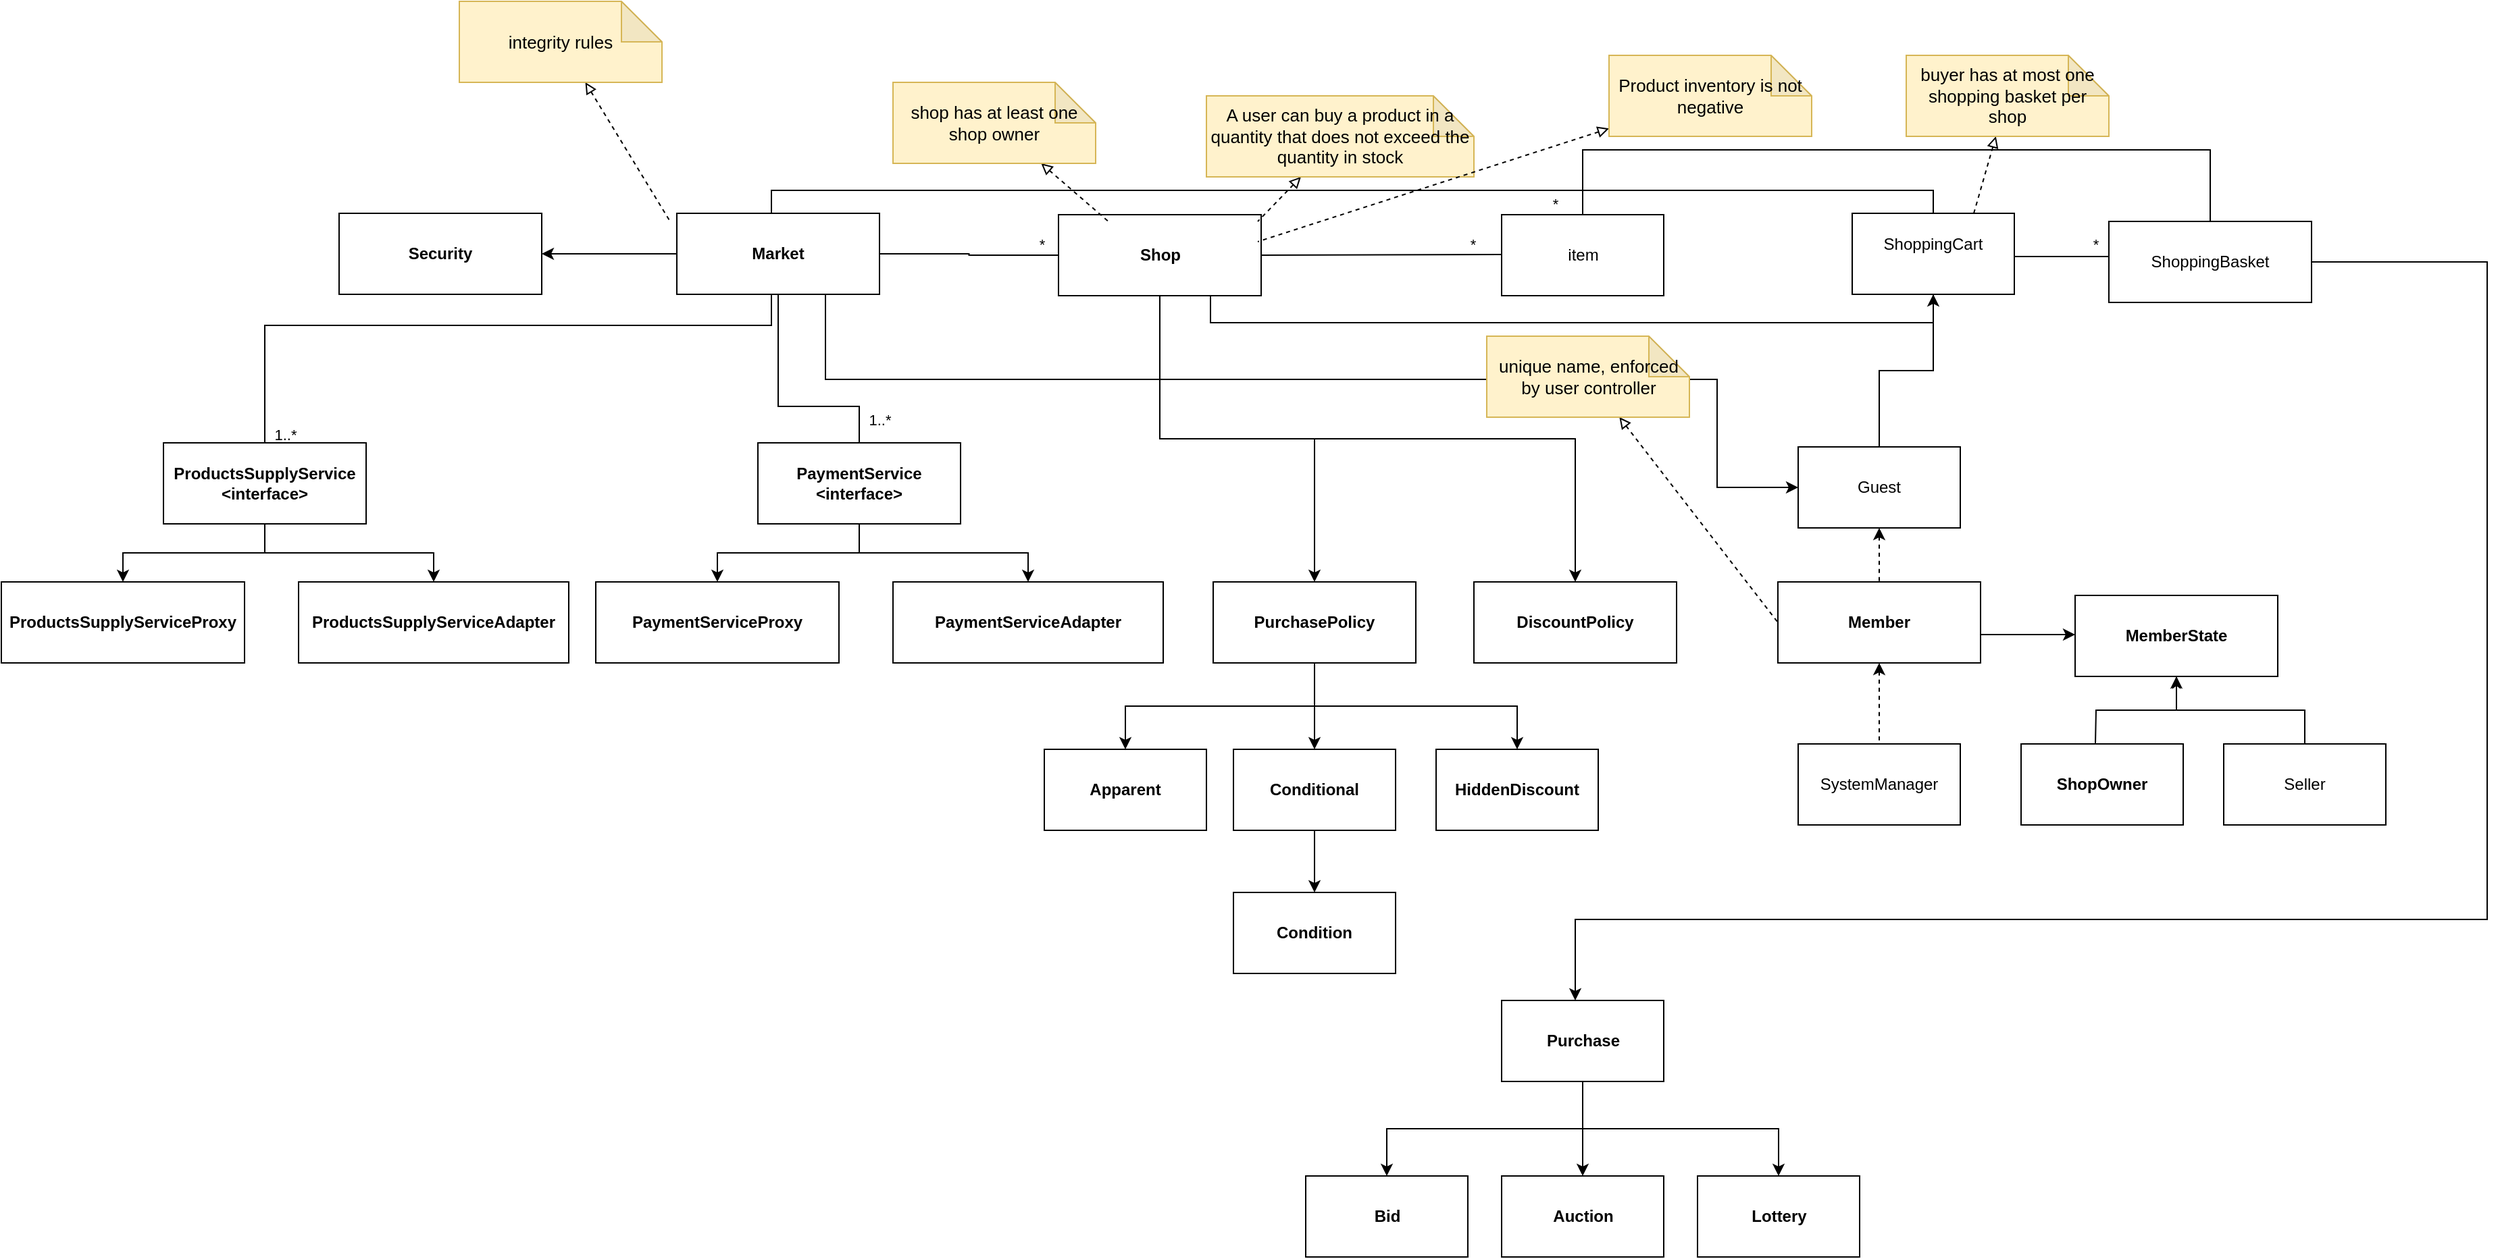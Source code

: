<mxfile version="18.0.1" type="device"><diagram id="ILf7Ryxjf1LyXg-0xfTQ" name="Page-1"><mxGraphModel dx="3298" dy="1597" grid="1" gridSize="10" guides="1" tooltips="1" connect="1" arrows="1" fold="1" page="1" pageScale="1" pageWidth="1169" pageHeight="827" math="0" shadow="0"><root><mxCell id="0"/><mxCell id="1" parent="0"/><mxCell id="zZ04MCCnHrwpb3KBMDZk-1" style="edgeStyle=orthogonalEdgeStyle;rounded=0;orthogonalLoop=1;jettySize=auto;html=1;exitX=0.5;exitY=0;exitDx=0;exitDy=0;entryX=0.5;entryY=0;entryDx=0;entryDy=0;endArrow=none;endFill=0;" parent="1" source="zZ04MCCnHrwpb3KBMDZk-151" target="zZ04MCCnHrwpb3KBMDZk-133" edge="1"><mxGeometry relative="1" as="geometry"><mxPoint x="210.0" y="100" as="sourcePoint"/><mxPoint x="1050" y="80" as="targetPoint"/><Array as="points"><mxPoint x="210" y="87"/><mxPoint x="210" y="70"/><mxPoint x="1070" y="70"/></Array></mxGeometry></mxCell><mxCell id="zZ04MCCnHrwpb3KBMDZk-2" value="1..*" style="edgeStyle=orthogonalEdgeStyle;rounded=0;orthogonalLoop=1;jettySize=auto;html=1;entryX=0.5;entryY=0;entryDx=0;entryDy=0;endArrow=none;endFill=0;" parent="1" target="zZ04MCCnHrwpb3KBMDZk-154" edge="1"><mxGeometry x="0.972" y="15" relative="1" as="geometry"><mxPoint x="210.0" y="140" as="sourcePoint"/><mxPoint x="80.0" y="240" as="targetPoint"/><Array as="points"><mxPoint x="210" y="170"/><mxPoint x="-165" y="170"/></Array><mxPoint y="1" as="offset"/></mxGeometry></mxCell><mxCell id="zZ04MCCnHrwpb3KBMDZk-148" style="edgeStyle=orthogonalEdgeStyle;rounded=0;orthogonalLoop=1;jettySize=auto;html=1;entryX=0;entryY=0.5;entryDx=0;entryDy=0;" parent="1" source="zZ04MCCnHrwpb3KBMDZk-151" target="zZ04MCCnHrwpb3KBMDZk-134" edge="1"><mxGeometry relative="1" as="geometry"><mxPoint x="250" y="170" as="sourcePoint"/><Array as="points"><mxPoint x="250" y="210"/><mxPoint x="910" y="210"/><mxPoint x="910" y="290"/></Array></mxGeometry></mxCell><mxCell id="zZ04MCCnHrwpb3KBMDZk-6" style="edgeStyle=orthogonalEdgeStyle;rounded=0;orthogonalLoop=1;jettySize=auto;html=1;entryX=0.5;entryY=0;entryDx=0;entryDy=0;exitX=0.5;exitY=1;exitDx=0;exitDy=0;" parent="1" source="zZ04MCCnHrwpb3KBMDZk-152" target="zZ04MCCnHrwpb3KBMDZk-147" edge="1"><mxGeometry relative="1" as="geometry"><mxPoint x="502.5" y="134" as="sourcePoint"/><mxPoint x="440.0" y="360" as="targetPoint"/></mxGeometry></mxCell><mxCell id="zZ04MCCnHrwpb3KBMDZk-18" style="edgeStyle=orthogonalEdgeStyle;rounded=0;orthogonalLoop=1;jettySize=auto;html=1;entryX=0.5;entryY=0;entryDx=0;entryDy=0;startArrow=classic;startFill=1;endArrow=none;endFill=0;" parent="1" source="zZ04MCCnHrwpb3KBMDZk-133" target="zZ04MCCnHrwpb3KBMDZk-134" edge="1"><mxGeometry relative="1" as="geometry"><mxPoint x="1050" y="166" as="sourcePoint"/><mxPoint x="1050" y="240" as="targetPoint"/></mxGeometry></mxCell><mxCell id="zZ04MCCnHrwpb3KBMDZk-70" style="edgeStyle=orthogonalEdgeStyle;rounded=0;orthogonalLoop=1;jettySize=auto;html=1;startArrow=classic;startFill=1;endArrow=none;endFill=0;" parent="1" source="zZ04MCCnHrwpb3KBMDZk-137" target="zZ04MCCnHrwpb3KBMDZk-140" edge="1"><mxGeometry relative="1" as="geometry"><mxPoint x="1255" y="446.0" as="sourcePoint"/><mxPoint x="1340" y="480.0" as="targetPoint"/></mxGeometry></mxCell><mxCell id="zZ04MCCnHrwpb3KBMDZk-75" style="edgeStyle=orthogonalEdgeStyle;rounded=0;orthogonalLoop=1;jettySize=auto;html=1;exitX=1;exitY=0.5;exitDx=0;exitDy=0;startArrow=none;startFill=0;endArrow=classic;endFill=1;" parent="1" edge="1"><mxGeometry relative="1" as="geometry"><mxPoint x="1105" y="399" as="sourcePoint"/><mxPoint x="1175" y="399" as="targetPoint"/></mxGeometry></mxCell><mxCell id="zZ04MCCnHrwpb3KBMDZk-111" style="edgeStyle=orthogonalEdgeStyle;rounded=0;orthogonalLoop=1;jettySize=auto;html=1;exitX=1;exitY=0.5;exitDx=0;exitDy=0;" parent="1" source="zZ04MCCnHrwpb3KBMDZk-135" target="zZ04MCCnHrwpb3KBMDZk-175" edge="1"><mxGeometry relative="1" as="geometry"><Array as="points"><mxPoint x="1480" y="123"/><mxPoint x="1480" y="610"/><mxPoint x="805" y="610"/></Array><mxPoint x="1360" y="123.0" as="sourcePoint"/><mxPoint x="805.0" y="664" as="targetPoint"/></mxGeometry></mxCell><mxCell id="zZ04MCCnHrwpb3KBMDZk-116" value="*" style="edgeStyle=orthogonalEdgeStyle;rounded=0;orthogonalLoop=1;jettySize=auto;html=1;exitX=1;exitY=0.5;exitDx=0;exitDy=0;entryX=0;entryY=0.5;entryDx=0;entryDy=0;endArrow=none;endFill=0;" parent="1" edge="1"><mxGeometry x="0.714" y="9" relative="1" as="geometry"><mxPoint x="1130" y="119" as="sourcePoint"/><mxPoint x="1200" y="119" as="targetPoint"/><mxPoint as="offset"/></mxGeometry></mxCell><mxCell id="zZ04MCCnHrwpb3KBMDZk-132" value="item" style="rounded=0;whiteSpace=wrap;html=1;" parent="1" vertex="1"><mxGeometry x="750.5" y="88" width="120" height="60" as="geometry"/></mxCell><mxCell id="Y5YpXc5_QtP8buQm_4Qs-2" style="edgeStyle=orthogonalEdgeStyle;rounded=0;orthogonalLoop=1;jettySize=auto;html=1;entryX=0.75;entryY=1;entryDx=0;entryDy=0;endArrow=none;endFill=0;" edge="1" parent="1" source="zZ04MCCnHrwpb3KBMDZk-133" target="zZ04MCCnHrwpb3KBMDZk-152"><mxGeometry relative="1" as="geometry"><Array as="points"><mxPoint x="1070" y="168"/><mxPoint x="535" y="168"/></Array></mxGeometry></mxCell><mxCell id="zZ04MCCnHrwpb3KBMDZk-133" value="ShoppingCart&lt;div style=&quot;padding: 0px ; margin: 0px&quot;&gt;&lt;br style=&quot;padding: 0px ; margin: 0px ; font-weight: 700&quot;&gt;&lt;/div&gt;" style="rounded=0;whiteSpace=wrap;html=1;" parent="1" vertex="1"><mxGeometry x="1010" y="87" width="120" height="60" as="geometry"/></mxCell><mxCell id="zZ04MCCnHrwpb3KBMDZk-183" style="edgeStyle=orthogonalEdgeStyle;rounded=0;orthogonalLoop=1;jettySize=auto;html=1;exitX=0.5;exitY=1;exitDx=0;exitDy=0;entryX=0.5;entryY=0;entryDx=0;entryDy=0;startArrow=classic;startFill=1;endArrow=none;endFill=0;dashed=1;" parent="1" source="zZ04MCCnHrwpb3KBMDZk-134" target="zZ04MCCnHrwpb3KBMDZk-136" edge="1"><mxGeometry relative="1" as="geometry"/></mxCell><mxCell id="zZ04MCCnHrwpb3KBMDZk-134" value="Guest" style="rounded=0;whiteSpace=wrap;html=1;" parent="1" vertex="1"><mxGeometry x="970" y="260" width="120" height="60" as="geometry"/></mxCell><mxCell id="Y5YpXc5_QtP8buQm_4Qs-1" value="*" style="edgeStyle=orthogonalEdgeStyle;rounded=0;orthogonalLoop=1;jettySize=auto;html=1;entryX=0.5;entryY=0;entryDx=0;entryDy=0;endArrow=none;endFill=0;" edge="1" parent="1" source="zZ04MCCnHrwpb3KBMDZk-135" target="zZ04MCCnHrwpb3KBMDZk-132"><mxGeometry x="0.972" y="-21" relative="1" as="geometry"><Array as="points"><mxPoint x="1275" y="40"/><mxPoint x="811" y="40"/></Array><mxPoint as="offset"/></mxGeometry></mxCell><mxCell id="zZ04MCCnHrwpb3KBMDZk-135" value="ShoppingBasket" style="rounded=0;whiteSpace=wrap;html=1;" parent="1" vertex="1"><mxGeometry x="1200" y="93" width="150" height="60" as="geometry"/></mxCell><mxCell id="zZ04MCCnHrwpb3KBMDZk-145" style="edgeStyle=orthogonalEdgeStyle;rounded=0;orthogonalLoop=1;jettySize=auto;html=1;exitX=0.5;exitY=1;exitDx=0;exitDy=0;entryX=0.5;entryY=0;entryDx=0;entryDy=0;startArrow=classic;startFill=1;endArrow=none;endFill=0;dashed=1;" parent="1" source="zZ04MCCnHrwpb3KBMDZk-136" target="zZ04MCCnHrwpb3KBMDZk-142" edge="1"><mxGeometry relative="1" as="geometry"/></mxCell><mxCell id="zZ04MCCnHrwpb3KBMDZk-136" value="&lt;span style=&quot;font-weight: 700&quot;&gt;Member&lt;/span&gt;" style="rounded=0;whiteSpace=wrap;html=1;" parent="1" vertex="1"><mxGeometry x="955" y="360" width="150" height="60" as="geometry"/></mxCell><mxCell id="zZ04MCCnHrwpb3KBMDZk-139" style="edgeStyle=orthogonalEdgeStyle;rounded=0;orthogonalLoop=1;jettySize=auto;html=1;startArrow=classicThin;startFill=1;endArrow=none;endFill=0;" parent="1" source="zZ04MCCnHrwpb3KBMDZk-137" edge="1"><mxGeometry relative="1" as="geometry"><mxPoint x="1190" y="480.0" as="targetPoint"/></mxGeometry></mxCell><mxCell id="zZ04MCCnHrwpb3KBMDZk-137" value="&lt;span style=&quot;font-weight: 700&quot;&gt;MemberState&lt;/span&gt;" style="rounded=0;whiteSpace=wrap;html=1;" parent="1" vertex="1"><mxGeometry x="1175" y="370" width="150" height="60" as="geometry"/></mxCell><mxCell id="zZ04MCCnHrwpb3KBMDZk-140" value="Seller" style="rounded=0;whiteSpace=wrap;html=1;" parent="1" vertex="1"><mxGeometry x="1285" y="480" width="120" height="60" as="geometry"/></mxCell><mxCell id="zZ04MCCnHrwpb3KBMDZk-141" value="&lt;span style=&quot;font-weight: 700&quot;&gt;ShopOwner&lt;/span&gt;" style="rounded=0;whiteSpace=wrap;html=1;" parent="1" vertex="1"><mxGeometry x="1135" y="480" width="120" height="60" as="geometry"/></mxCell><mxCell id="zZ04MCCnHrwpb3KBMDZk-142" value="SystemManager" style="rounded=0;whiteSpace=wrap;html=1;" parent="1" vertex="1"><mxGeometry x="970" y="480" width="120" height="60" as="geometry"/></mxCell><mxCell id="zZ04MCCnHrwpb3KBMDZk-146" value="&lt;span style=&quot;font-weight: 700&quot;&gt;DiscountPolicy&lt;/span&gt;" style="rounded=0;whiteSpace=wrap;html=1;" parent="1" vertex="1"><mxGeometry x="730" y="360" width="150" height="60" as="geometry"/></mxCell><mxCell id="zZ04MCCnHrwpb3KBMDZk-170" style="edgeStyle=orthogonalEdgeStyle;rounded=0;orthogonalLoop=1;jettySize=auto;html=1;exitX=0.5;exitY=1;exitDx=0;exitDy=0;" parent="1" source="zZ04MCCnHrwpb3KBMDZk-147" target="zZ04MCCnHrwpb3KBMDZk-167" edge="1"><mxGeometry relative="1" as="geometry"/></mxCell><mxCell id="zZ04MCCnHrwpb3KBMDZk-171" style="edgeStyle=orthogonalEdgeStyle;rounded=0;orthogonalLoop=1;jettySize=auto;html=1;exitX=0.5;exitY=1;exitDx=0;exitDy=0;entryX=0.5;entryY=0;entryDx=0;entryDy=0;" parent="1" source="zZ04MCCnHrwpb3KBMDZk-147" target="zZ04MCCnHrwpb3KBMDZk-168" edge="1"><mxGeometry relative="1" as="geometry"/></mxCell><mxCell id="zZ04MCCnHrwpb3KBMDZk-172" style="edgeStyle=orthogonalEdgeStyle;rounded=0;orthogonalLoop=1;jettySize=auto;html=1;exitX=0.5;exitY=1;exitDx=0;exitDy=0;" parent="1" source="zZ04MCCnHrwpb3KBMDZk-147" target="zZ04MCCnHrwpb3KBMDZk-169" edge="1"><mxGeometry relative="1" as="geometry"/></mxCell><mxCell id="zZ04MCCnHrwpb3KBMDZk-147" value="&lt;span style=&quot;font-weight: 700&quot;&gt;PurchasePolicy&lt;/span&gt;" style="rounded=0;whiteSpace=wrap;html=1;" parent="1" vertex="1"><mxGeometry x="537" y="360" width="150" height="60" as="geometry"/></mxCell><mxCell id="zZ04MCCnHrwpb3KBMDZk-150" value="&lt;span style=&quot;font-weight: 700&quot;&gt;Security&lt;/span&gt;" style="rounded=0;whiteSpace=wrap;html=1;" parent="1" vertex="1"><mxGeometry x="-110" y="87" width="150" height="60" as="geometry"/></mxCell><mxCell id="zZ04MCCnHrwpb3KBMDZk-164" value="1..*" style="edgeStyle=orthogonalEdgeStyle;rounded=0;orthogonalLoop=1;jettySize=auto;html=1;exitX=0.5;exitY=1;exitDx=0;exitDy=0;endArrow=none;endFill=0;" parent="1" source="zZ04MCCnHrwpb3KBMDZk-151" target="zZ04MCCnHrwpb3KBMDZk-161" edge="1"><mxGeometry x="0.8" y="15" relative="1" as="geometry"><Array as="points"><mxPoint x="215" y="230"/><mxPoint x="275" y="230"/></Array><mxPoint as="offset"/></mxGeometry></mxCell><mxCell id="zZ04MCCnHrwpb3KBMDZk-165" style="edgeStyle=orthogonalEdgeStyle;rounded=0;orthogonalLoop=1;jettySize=auto;html=1;exitX=0;exitY=0.5;exitDx=0;exitDy=0;entryX=1;entryY=0.5;entryDx=0;entryDy=0;" parent="1" source="zZ04MCCnHrwpb3KBMDZk-151" target="zZ04MCCnHrwpb3KBMDZk-150" edge="1"><mxGeometry relative="1" as="geometry"/></mxCell><mxCell id="lVCB9pHkhFaB6lwGsA79-1" value="*" style="edgeStyle=orthogonalEdgeStyle;rounded=0;orthogonalLoop=1;jettySize=auto;html=1;exitX=1;exitY=0.5;exitDx=0;exitDy=0;entryX=0;entryY=0.5;entryDx=0;entryDy=0;endArrow=none;endFill=0;" parent="1" source="zZ04MCCnHrwpb3KBMDZk-151" target="zZ04MCCnHrwpb3KBMDZk-152" edge="1"><mxGeometry x="0.813" y="8" relative="1" as="geometry"><mxPoint as="offset"/></mxGeometry></mxCell><mxCell id="zZ04MCCnHrwpb3KBMDZk-151" value="&lt;span style=&quot;font-weight: 700&quot;&gt;Market&lt;/span&gt;" style="rounded=0;whiteSpace=wrap;html=1;" parent="1" vertex="1"><mxGeometry x="140" y="87" width="150" height="60" as="geometry"/></mxCell><mxCell id="zZ04MCCnHrwpb3KBMDZk-153" value="*" style="edgeStyle=orthogonalEdgeStyle;rounded=0;orthogonalLoop=1;jettySize=auto;html=1;exitX=1;exitY=0.5;exitDx=0;exitDy=0;endArrow=none;endFill=0;" parent="1" source="zZ04MCCnHrwpb3KBMDZk-152" edge="1"><mxGeometry x="0.776" y="8" relative="1" as="geometry"><mxPoint x="750.0" y="117.5" as="targetPoint"/><mxPoint x="-1" as="offset"/></mxGeometry></mxCell><mxCell id="zZ04MCCnHrwpb3KBMDZk-166" style="edgeStyle=orthogonalEdgeStyle;rounded=0;orthogonalLoop=1;jettySize=auto;html=1;exitX=0.5;exitY=1;exitDx=0;exitDy=0;entryX=0.5;entryY=0;entryDx=0;entryDy=0;" parent="1" source="zZ04MCCnHrwpb3KBMDZk-152" target="zZ04MCCnHrwpb3KBMDZk-146" edge="1"><mxGeometry relative="1" as="geometry"/></mxCell><mxCell id="zZ04MCCnHrwpb3KBMDZk-152" value="&lt;span style=&quot;font-weight: 700&quot;&gt;Shop&lt;/span&gt;" style="rounded=0;whiteSpace=wrap;html=1;" parent="1" vertex="1"><mxGeometry x="422.5" y="88" width="150" height="60" as="geometry"/></mxCell><mxCell id="zZ04MCCnHrwpb3KBMDZk-157" style="edgeStyle=orthogonalEdgeStyle;rounded=0;orthogonalLoop=1;jettySize=auto;html=1;exitX=0.5;exitY=1;exitDx=0;exitDy=0;" parent="1" source="zZ04MCCnHrwpb3KBMDZk-154" target="zZ04MCCnHrwpb3KBMDZk-155" edge="1"><mxGeometry relative="1" as="geometry"/></mxCell><mxCell id="zZ04MCCnHrwpb3KBMDZk-158" style="edgeStyle=orthogonalEdgeStyle;rounded=0;orthogonalLoop=1;jettySize=auto;html=1;exitX=0.5;exitY=1;exitDx=0;exitDy=0;entryX=0.5;entryY=0;entryDx=0;entryDy=0;" parent="1" source="zZ04MCCnHrwpb3KBMDZk-154" target="zZ04MCCnHrwpb3KBMDZk-156" edge="1"><mxGeometry relative="1" as="geometry"/></mxCell><mxCell id="zZ04MCCnHrwpb3KBMDZk-154" value="&lt;span style=&quot;font-weight: 700&quot;&gt;ProductsSupplyService&lt;/span&gt;&lt;br style=&quot;padding: 0px ; margin: 0px ; font-weight: 700&quot;&gt;&lt;span style=&quot;font-weight: 700&quot;&gt;&amp;lt;interface&amp;gt;&lt;/span&gt;" style="rounded=0;whiteSpace=wrap;html=1;" parent="1" vertex="1"><mxGeometry x="-240" y="257" width="150" height="60" as="geometry"/></mxCell><mxCell id="zZ04MCCnHrwpb3KBMDZk-155" value="&lt;span style=&quot;font-weight: 700&quot;&gt;ProductsSupplyServiceProxy&lt;/span&gt;" style="rounded=0;whiteSpace=wrap;html=1;" parent="1" vertex="1"><mxGeometry x="-360" y="360" width="180" height="60" as="geometry"/></mxCell><mxCell id="zZ04MCCnHrwpb3KBMDZk-156" value="&lt;span style=&quot;font-weight: 700&quot;&gt;ProductsSupplyServiceAdapter&lt;/span&gt;" style="rounded=0;whiteSpace=wrap;html=1;" parent="1" vertex="1"><mxGeometry x="-140" y="360" width="200" height="60" as="geometry"/></mxCell><mxCell id="zZ04MCCnHrwpb3KBMDZk-159" style="edgeStyle=orthogonalEdgeStyle;rounded=0;orthogonalLoop=1;jettySize=auto;html=1;exitX=0.5;exitY=1;exitDx=0;exitDy=0;" parent="1" source="zZ04MCCnHrwpb3KBMDZk-161" target="zZ04MCCnHrwpb3KBMDZk-162" edge="1"><mxGeometry relative="1" as="geometry"/></mxCell><mxCell id="zZ04MCCnHrwpb3KBMDZk-160" style="edgeStyle=orthogonalEdgeStyle;rounded=0;orthogonalLoop=1;jettySize=auto;html=1;exitX=0.5;exitY=1;exitDx=0;exitDy=0;entryX=0.5;entryY=0;entryDx=0;entryDy=0;" parent="1" source="zZ04MCCnHrwpb3KBMDZk-161" target="zZ04MCCnHrwpb3KBMDZk-163" edge="1"><mxGeometry relative="1" as="geometry"/></mxCell><mxCell id="zZ04MCCnHrwpb3KBMDZk-161" value="&lt;span style=&quot;font-weight: 700&quot;&gt;PaymentService&lt;/span&gt;&lt;br style=&quot;padding: 0px ; margin: 0px ; font-weight: 700&quot;&gt;&lt;span style=&quot;font-weight: 700&quot;&gt;&amp;lt;interface&amp;gt;&lt;/span&gt;" style="rounded=0;whiteSpace=wrap;html=1;" parent="1" vertex="1"><mxGeometry x="200" y="257" width="150" height="60" as="geometry"/></mxCell><mxCell id="zZ04MCCnHrwpb3KBMDZk-162" value="&lt;span style=&quot;font-weight: 700&quot;&gt;PaymentService&lt;/span&gt;&lt;span style=&quot;font-weight: 700&quot;&gt;Proxy&lt;/span&gt;" style="rounded=0;whiteSpace=wrap;html=1;" parent="1" vertex="1"><mxGeometry x="80" y="360" width="180" height="60" as="geometry"/></mxCell><mxCell id="zZ04MCCnHrwpb3KBMDZk-163" value="&lt;span style=&quot;font-weight: 700&quot;&gt;PaymentService&lt;/span&gt;&lt;span style=&quot;font-weight: 700&quot;&gt;Adapter&lt;/span&gt;" style="rounded=0;whiteSpace=wrap;html=1;" parent="1" vertex="1"><mxGeometry x="300" y="360" width="200" height="60" as="geometry"/></mxCell><mxCell id="zZ04MCCnHrwpb3KBMDZk-167" value="&lt;span style=&quot;font-weight: 700&quot;&gt;Apparent&lt;/span&gt;" style="rounded=0;whiteSpace=wrap;html=1;" parent="1" vertex="1"><mxGeometry x="412" y="484" width="120" height="60" as="geometry"/></mxCell><mxCell id="zZ04MCCnHrwpb3KBMDZk-174" style="edgeStyle=orthogonalEdgeStyle;rounded=0;orthogonalLoop=1;jettySize=auto;html=1;exitX=0.5;exitY=1;exitDx=0;exitDy=0;entryX=0.5;entryY=0;entryDx=0;entryDy=0;startArrow=none;startFill=0;endArrow=classic;endFill=1;" parent="1" source="zZ04MCCnHrwpb3KBMDZk-168" target="zZ04MCCnHrwpb3KBMDZk-173" edge="1"><mxGeometry relative="1" as="geometry"/></mxCell><mxCell id="zZ04MCCnHrwpb3KBMDZk-168" value="&lt;span style=&quot;font-weight: 700&quot;&gt;Conditional&lt;/span&gt;" style="rounded=0;whiteSpace=wrap;html=1;" parent="1" vertex="1"><mxGeometry x="552" y="484" width="120" height="60" as="geometry"/></mxCell><mxCell id="zZ04MCCnHrwpb3KBMDZk-169" value="&lt;span style=&quot;font-weight: 700&quot;&gt;HiddenDiscount&lt;/span&gt;" style="rounded=0;whiteSpace=wrap;html=1;" parent="1" vertex="1"><mxGeometry x="702" y="484" width="120" height="60" as="geometry"/></mxCell><mxCell id="zZ04MCCnHrwpb3KBMDZk-173" value="&lt;span style=&quot;font-weight: 700&quot;&gt;Condition&lt;/span&gt;" style="rounded=0;whiteSpace=wrap;html=1;" parent="1" vertex="1"><mxGeometry x="552" y="590" width="120" height="60" as="geometry"/></mxCell><mxCell id="zZ04MCCnHrwpb3KBMDZk-179" style="edgeStyle=orthogonalEdgeStyle;rounded=0;orthogonalLoop=1;jettySize=auto;html=1;exitX=0.5;exitY=1;exitDx=0;exitDy=0;entryX=0.5;entryY=0;entryDx=0;entryDy=0;" parent="1" source="zZ04MCCnHrwpb3KBMDZk-175" target="zZ04MCCnHrwpb3KBMDZk-177" edge="1"><mxGeometry relative="1" as="geometry"/></mxCell><mxCell id="zZ04MCCnHrwpb3KBMDZk-180" style="edgeStyle=orthogonalEdgeStyle;rounded=0;orthogonalLoop=1;jettySize=auto;html=1;exitX=0.5;exitY=1;exitDx=0;exitDy=0;entryX=0.5;entryY=0;entryDx=0;entryDy=0;" parent="1" source="zZ04MCCnHrwpb3KBMDZk-175" target="zZ04MCCnHrwpb3KBMDZk-176" edge="1"><mxGeometry relative="1" as="geometry"/></mxCell><mxCell id="zZ04MCCnHrwpb3KBMDZk-181" style="edgeStyle=orthogonalEdgeStyle;rounded=0;orthogonalLoop=1;jettySize=auto;html=1;exitX=0.5;exitY=1;exitDx=0;exitDy=0;" parent="1" source="zZ04MCCnHrwpb3KBMDZk-175" target="zZ04MCCnHrwpb3KBMDZk-178" edge="1"><mxGeometry relative="1" as="geometry"/></mxCell><mxCell id="zZ04MCCnHrwpb3KBMDZk-175" value="&lt;span style=&quot;font-weight: 700&quot;&gt;Purchase&lt;/span&gt;" style="rounded=0;whiteSpace=wrap;html=1;" parent="1" vertex="1"><mxGeometry x="750.5" y="670" width="120" height="60" as="geometry"/></mxCell><mxCell id="zZ04MCCnHrwpb3KBMDZk-176" value="&lt;span style=&quot;font-weight: 700&quot;&gt;Bid&lt;/span&gt;" style="rounded=0;whiteSpace=wrap;html=1;" parent="1" vertex="1"><mxGeometry x="605.5" y="800" width="120" height="60" as="geometry"/></mxCell><mxCell id="zZ04MCCnHrwpb3KBMDZk-177" value="&lt;span style=&quot;font-weight: 700&quot;&gt;Auction&lt;/span&gt;" style="rounded=0;whiteSpace=wrap;html=1;" parent="1" vertex="1"><mxGeometry x="750.5" y="800" width="120" height="60" as="geometry"/></mxCell><mxCell id="zZ04MCCnHrwpb3KBMDZk-178" value="&lt;span style=&quot;font-weight: 700&quot;&gt;Lottery&lt;/span&gt;" style="rounded=0;whiteSpace=wrap;html=1;" parent="1" vertex="1"><mxGeometry x="895.5" y="800" width="120" height="60" as="geometry"/></mxCell><mxCell id="Y5YpXc5_QtP8buQm_4Qs-3" style="rounded=0;orthogonalLoop=1;jettySize=auto;html=1;entryX=0;entryY=0;entryDx=0;entryDy=0;dashed=1;startArrow=block;startFill=0;endArrow=none;endFill=0;" edge="1" parent="1" source="Y5YpXc5_QtP8buQm_4Qs-4"><mxGeometry relative="1" as="geometry"><mxPoint x="135" y="93" as="targetPoint"/></mxGeometry></mxCell><mxCell id="Y5YpXc5_QtP8buQm_4Qs-4" value="integrity rules" style="shape=note;whiteSpace=wrap;html=1;backgroundOutline=1;darkOpacity=0.05;fontSize=13;fillColor=#fff2cc;strokeColor=#d6b656;" vertex="1" parent="1"><mxGeometry x="-21" y="-70" width="150" height="60" as="geometry"/></mxCell><mxCell id="Y5YpXc5_QtP8buQm_4Qs-5" style="rounded=0;orthogonalLoop=1;jettySize=auto;html=1;entryX=0.25;entryY=0;entryDx=0;entryDy=0;startArrow=block;startFill=0;endArrow=none;endFill=0;dashed=1;" edge="1" parent="1" source="Y5YpXc5_QtP8buQm_4Qs-6"><mxGeometry relative="1" as="geometry"><mxPoint x="459.375" y="93" as="targetPoint"/></mxGeometry></mxCell><mxCell id="Y5YpXc5_QtP8buQm_4Qs-6" value="shop has at least one shop owner" style="shape=note;whiteSpace=wrap;html=1;backgroundOutline=1;darkOpacity=0.05;fontSize=13;fillColor=#fff2cc;strokeColor=#d6b656;" vertex="1" parent="1"><mxGeometry x="300" y="-10" width="150" height="60" as="geometry"/></mxCell><mxCell id="Y5YpXc5_QtP8buQm_4Qs-7" style="rounded=0;orthogonalLoop=1;jettySize=auto;html=1;entryX=1;entryY=0;entryDx=0;entryDy=0;dashed=1;startArrow=block;startFill=0;endArrow=none;endFill=0;" edge="1" parent="1" source="Y5YpXc5_QtP8buQm_4Qs-8"><mxGeometry relative="1" as="geometry"><mxPoint x="570" y="93" as="targetPoint"/></mxGeometry></mxCell><mxCell id="Y5YpXc5_QtP8buQm_4Qs-8" value="A user can buy a product in a quantity that does not exceed the quantity in stock" style="shape=note;whiteSpace=wrap;html=1;backgroundOutline=1;darkOpacity=0.05;fontSize=13;fillColor=#fff2cc;strokeColor=#d6b656;" vertex="1" parent="1"><mxGeometry x="532" width="198" height="60" as="geometry"/></mxCell><mxCell id="Y5YpXc5_QtP8buQm_4Qs-9" style="rounded=0;orthogonalLoop=1;jettySize=auto;html=1;entryX=1;entryY=0.25;entryDx=0;entryDy=0;dashed=1;startArrow=block;startFill=0;endArrow=none;endFill=0;" edge="1" parent="1" source="Y5YpXc5_QtP8buQm_4Qs-10"><mxGeometry relative="1" as="geometry"><mxPoint x="570" y="108" as="targetPoint"/></mxGeometry></mxCell><mxCell id="Y5YpXc5_QtP8buQm_4Qs-10" value="Product inventory is not negative" style="shape=note;whiteSpace=wrap;html=1;backgroundOutline=1;darkOpacity=0.05;fontSize=13;fillColor=#fff2cc;strokeColor=#d6b656;" vertex="1" parent="1"><mxGeometry x="830" y="-30" width="150" height="60" as="geometry"/></mxCell><mxCell id="Y5YpXc5_QtP8buQm_4Qs-11" style="rounded=0;orthogonalLoop=1;jettySize=auto;html=1;startArrow=none;startFill=0;endArrow=block;endFill=0;dashed=1;exitX=0.75;exitY=0;exitDx=0;exitDy=0;" edge="1" parent="1" target="Y5YpXc5_QtP8buQm_4Qs-12" source="zZ04MCCnHrwpb3KBMDZk-133"><mxGeometry relative="1" as="geometry"><mxPoint x="1105" y="87.0" as="sourcePoint"/></mxGeometry></mxCell><mxCell id="Y5YpXc5_QtP8buQm_4Qs-12" value="buyer has at most one shopping basket per shop" style="shape=note;whiteSpace=wrap;html=1;backgroundOutline=1;darkOpacity=0.05;fontSize=13;fillColor=#fff2cc;strokeColor=#d6b656;" vertex="1" parent="1"><mxGeometry x="1050" y="-30" width="150" height="60" as="geometry"/></mxCell><mxCell id="Y5YpXc5_QtP8buQm_4Qs-13" style="rounded=0;orthogonalLoop=1;jettySize=auto;html=1;entryX=0;entryY=0.5;entryDx=0;entryDy=0;dashed=1;fontSize=13;startArrow=block;startFill=0;endArrow=none;endFill=0;" edge="1" parent="1" source="Y5YpXc5_QtP8buQm_4Qs-14" target="zZ04MCCnHrwpb3KBMDZk-136"><mxGeometry relative="1" as="geometry"><mxPoint x="954.75" y="390.0" as="targetPoint"/></mxGeometry></mxCell><mxCell id="Y5YpXc5_QtP8buQm_4Qs-14" value="unique name, enforced by user controller" style="shape=note;whiteSpace=wrap;html=1;backgroundOutline=1;darkOpacity=0.05;fontSize=13;fillColor=#fff2cc;strokeColor=#d6b656;" vertex="1" parent="1"><mxGeometry x="739.5" y="178" width="150" height="60" as="geometry"/></mxCell></root></mxGraphModel></diagram></mxfile>